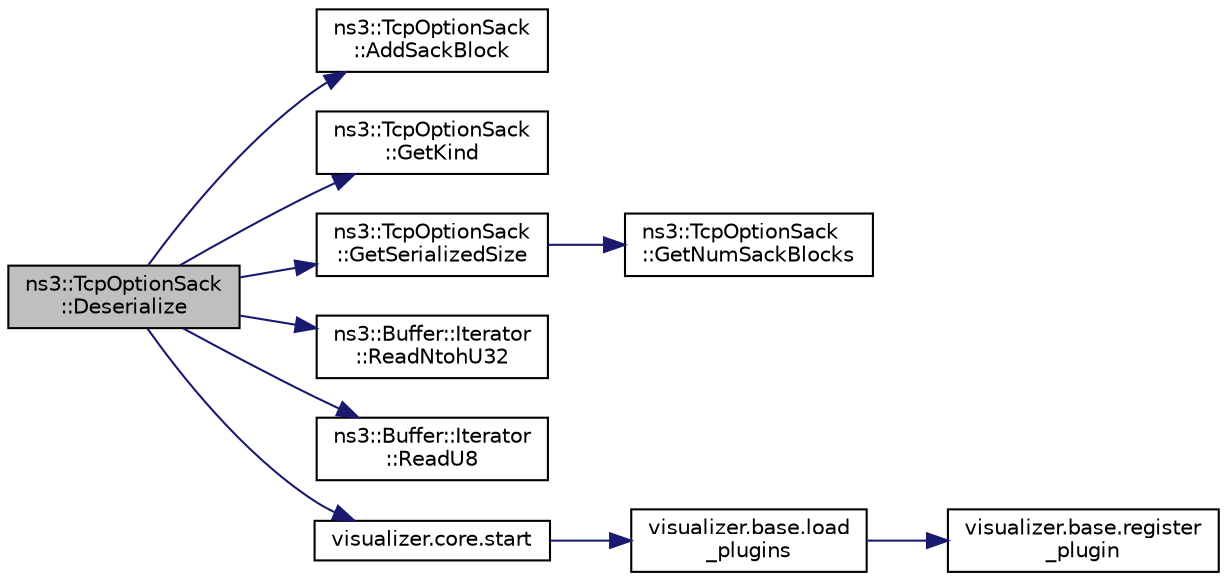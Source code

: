 digraph "ns3::TcpOptionSack::Deserialize"
{
 // LATEX_PDF_SIZE
  edge [fontname="Helvetica",fontsize="10",labelfontname="Helvetica",labelfontsize="10"];
  node [fontname="Helvetica",fontsize="10",shape=record];
  rankdir="LR";
  Node1 [label="ns3::TcpOptionSack\l::Deserialize",height=0.2,width=0.4,color="black", fillcolor="grey75", style="filled", fontcolor="black",tooltip="Deserialize the Option from a buffer iterator."];
  Node1 -> Node2 [color="midnightblue",fontsize="10",style="solid",fontname="Helvetica"];
  Node2 [label="ns3::TcpOptionSack\l::AddSackBlock",height=0.2,width=0.4,color="black", fillcolor="white", style="filled",URL="$classns3_1_1_tcp_option_sack.html#ab7fe631445815bbb5f5bd2e7d6fd2662",tooltip="Add a SACK block."];
  Node1 -> Node3 [color="midnightblue",fontsize="10",style="solid",fontname="Helvetica"];
  Node3 [label="ns3::TcpOptionSack\l::GetKind",height=0.2,width=0.4,color="black", fillcolor="white", style="filled",URL="$classns3_1_1_tcp_option_sack.html#a1e15fbfd28704872cdbc6a2376627933",tooltip="Get the ‘kind’ (as in RFC 793) of this option."];
  Node1 -> Node4 [color="midnightblue",fontsize="10",style="solid",fontname="Helvetica"];
  Node4 [label="ns3::TcpOptionSack\l::GetSerializedSize",height=0.2,width=0.4,color="black", fillcolor="white", style="filled",URL="$classns3_1_1_tcp_option_sack.html#a62b3ee28eb156816d5ada2599d30e0d5",tooltip="Returns number of bytes required for Option serialization."];
  Node4 -> Node5 [color="midnightblue",fontsize="10",style="solid",fontname="Helvetica"];
  Node5 [label="ns3::TcpOptionSack\l::GetNumSackBlocks",height=0.2,width=0.4,color="black", fillcolor="white", style="filled",URL="$classns3_1_1_tcp_option_sack.html#a553e6a713c7ba29d3320ab49e11df02c",tooltip="Count the total number of SACK blocks."];
  Node1 -> Node6 [color="midnightblue",fontsize="10",style="solid",fontname="Helvetica"];
  Node6 [label="ns3::Buffer::Iterator\l::ReadNtohU32",height=0.2,width=0.4,color="black", fillcolor="white", style="filled",URL="$classns3_1_1_buffer_1_1_iterator.html#af6873e0c53e5338902802dedff2159d1",tooltip=" "];
  Node1 -> Node7 [color="midnightblue",fontsize="10",style="solid",fontname="Helvetica"];
  Node7 [label="ns3::Buffer::Iterator\l::ReadU8",height=0.2,width=0.4,color="black", fillcolor="white", style="filled",URL="$classns3_1_1_buffer_1_1_iterator.html#a7d7d5299e27ecf41aef37e315984ad5a",tooltip=" "];
  Node1 -> Node8 [color="midnightblue",fontsize="10",style="solid",fontname="Helvetica"];
  Node8 [label="visualizer.core.start",height=0.2,width=0.4,color="black", fillcolor="white", style="filled",URL="$namespacevisualizer_1_1core.html#a2a35e5d8a34af358b508dac8635754e0",tooltip=" "];
  Node8 -> Node9 [color="midnightblue",fontsize="10",style="solid",fontname="Helvetica"];
  Node9 [label="visualizer.base.load\l_plugins",height=0.2,width=0.4,color="black", fillcolor="white", style="filled",URL="$namespacevisualizer_1_1base.html#ad171497a5ff1afe0a73bedaebf35448f",tooltip=" "];
  Node9 -> Node10 [color="midnightblue",fontsize="10",style="solid",fontname="Helvetica"];
  Node10 [label="visualizer.base.register\l_plugin",height=0.2,width=0.4,color="black", fillcolor="white", style="filled",URL="$namespacevisualizer_1_1base.html#a6b0ffcff1e17ec4027496f50177e5b9e",tooltip=" "];
}
